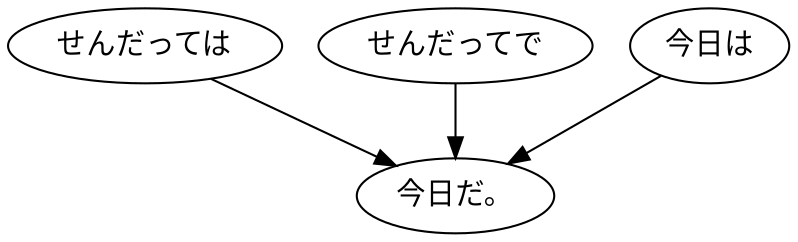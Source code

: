 digraph graph8490 {
	node0 [label="せんだっては"];
	node1 [label="せんだってで"];
	node2 [label="今日は"];
	node3 [label="今日だ。"];
	node0 -> node3;
	node1 -> node3;
	node2 -> node3;
}
